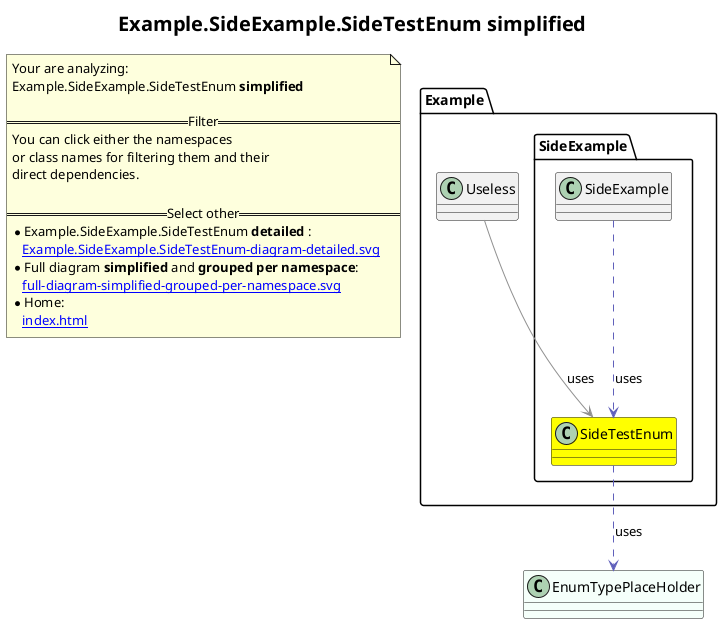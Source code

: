 @startuml
title <size:20>Example.SideExample.SideTestEnum **simplified** </size>
note "Your are analyzing:\nExample.SideExample.SideTestEnum **simplified** \n\n==Filter==\nYou can click either the namespaces \nor class names for filtering them and their\ndirect dependencies.\n\n==Select other==\n* Example.SideExample.SideTestEnum **detailed** :\n   [[Example.SideExample.SideTestEnum-diagram-detailed.svg]]\n* Full diagram **simplified** and **grouped per namespace**:\n   [[full-diagram-simplified-grouped-per-namespace.svg]]\n* Home:\n   [[index.html]]" as FloatingNote
class EnumTypePlaceHolder [[EnumTypePlaceHolder-diagram-simplified.svg]] #MintCream {
}
class Example.Useless [[Example.Useless-diagram-simplified.svg]]  {
}
  class Example.SideExample.SideTestEnum [[Example.SideExample.SideTestEnum-diagram-simplified.svg]] #yellow {
  }
  class Example.SideExample.SideExample [[Example.SideExample.SideExample-diagram-simplified.svg]]  {
  }
 ' *************************************** 
 ' *************************************** 
 ' *************************************** 
' Class relations extracted from namespace:
' 
' Class relations extracted from namespace:
' Example
Example.Useless -[#909090]-> Example.SideExample.SideTestEnum  : uses 
' Class relations extracted from namespace:
' Example.SideExample
Example.SideExample.SideTestEnum .[#6060BB].> EnumTypePlaceHolder  : uses 
Example.SideExample.SideExample .[#6060BB].> Example.SideExample.SideTestEnum  : uses 
@enduml